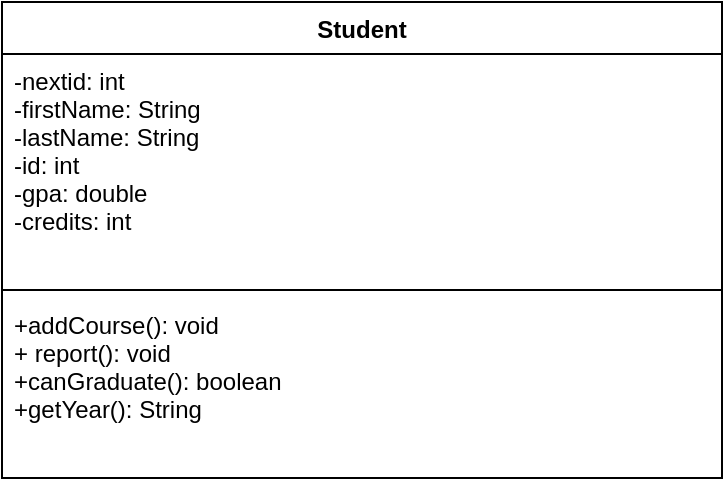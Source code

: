 <mxfile version="20.3.7" type="github">
  <diagram id="Ltt581SyBC3VmqaR4jXe" name="Page-1">
    <mxGraphModel dx="269" dy="529" grid="1" gridSize="10" guides="1" tooltips="1" connect="1" arrows="1" fold="1" page="1" pageScale="1" pageWidth="850" pageHeight="1100" math="0" shadow="0">
      <root>
        <mxCell id="0" />
        <mxCell id="1" parent="0" />
        <mxCell id="U3EmC8Cch8OpjpH-2AS7-1" value="Student" style="swimlane;fontStyle=1;align=center;verticalAlign=top;childLayout=stackLayout;horizontal=1;startSize=26;horizontalStack=0;resizeParent=1;resizeParentMax=0;resizeLast=0;collapsible=1;marginBottom=0;" vertex="1" parent="1">
          <mxGeometry x="170" y="210" width="360" height="238" as="geometry" />
        </mxCell>
        <mxCell id="U3EmC8Cch8OpjpH-2AS7-2" value="-nextid: int&#xa;-firstName: String&#xa;-lastName: String&#xa;-id: int&#xa;-gpa: double&#xa;-credits: int" style="text;strokeColor=none;fillColor=none;align=left;verticalAlign=top;spacingLeft=4;spacingRight=4;overflow=hidden;rotatable=0;points=[[0,0.5],[1,0.5]];portConstraint=eastwest;fontStyle=0" vertex="1" parent="U3EmC8Cch8OpjpH-2AS7-1">
          <mxGeometry y="26" width="360" height="114" as="geometry" />
        </mxCell>
        <mxCell id="U3EmC8Cch8OpjpH-2AS7-3" value="" style="line;strokeWidth=1;fillColor=none;align=left;verticalAlign=middle;spacingTop=-1;spacingLeft=3;spacingRight=3;rotatable=0;labelPosition=right;points=[];portConstraint=eastwest;strokeColor=inherit;" vertex="1" parent="U3EmC8Cch8OpjpH-2AS7-1">
          <mxGeometry y="140" width="360" height="8" as="geometry" />
        </mxCell>
        <mxCell id="U3EmC8Cch8OpjpH-2AS7-4" value="+addCourse(): void&#xa;+ report(): void&#xa;+canGraduate(): boolean&#xa;+getYear(): String" style="text;strokeColor=none;fillColor=none;align=left;verticalAlign=top;spacingLeft=4;spacingRight=4;overflow=hidden;rotatable=0;points=[[0,0.5],[1,0.5]];portConstraint=eastwest;" vertex="1" parent="U3EmC8Cch8OpjpH-2AS7-1">
          <mxGeometry y="148" width="360" height="90" as="geometry" />
        </mxCell>
      </root>
    </mxGraphModel>
  </diagram>
</mxfile>
